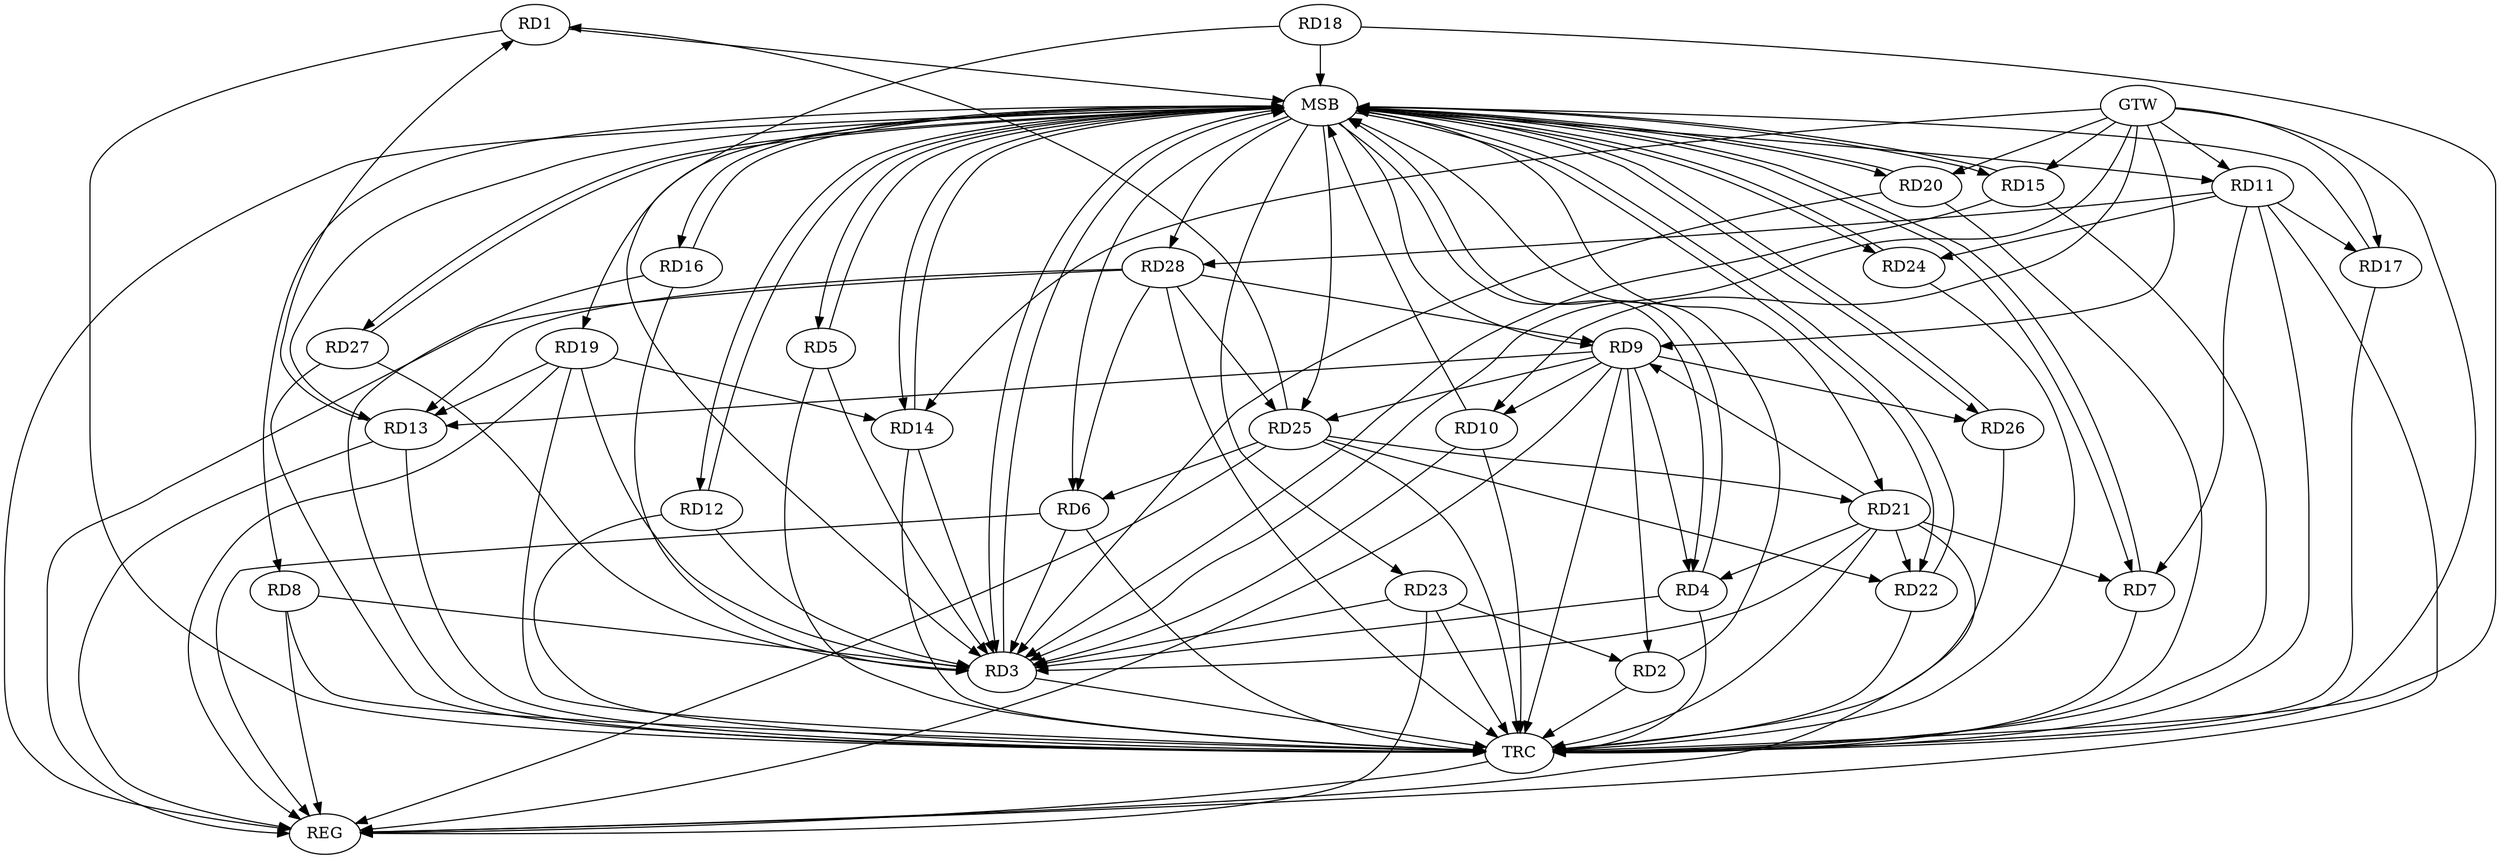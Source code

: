 strict digraph G {
  RD1 [ label="RD1" ];
  RD2 [ label="RD2" ];
  RD3 [ label="RD3" ];
  RD4 [ label="RD4" ];
  RD5 [ label="RD5" ];
  RD6 [ label="RD6" ];
  RD7 [ label="RD7" ];
  RD8 [ label="RD8" ];
  RD9 [ label="RD9" ];
  RD10 [ label="RD10" ];
  RD11 [ label="RD11" ];
  RD12 [ label="RD12" ];
  RD13 [ label="RD13" ];
  RD14 [ label="RD14" ];
  RD15 [ label="RD15" ];
  RD16 [ label="RD16" ];
  RD17 [ label="RD17" ];
  RD18 [ label="RD18" ];
  RD19 [ label="RD19" ];
  RD20 [ label="RD20" ];
  RD21 [ label="RD21" ];
  RD22 [ label="RD22" ];
  RD23 [ label="RD23" ];
  RD24 [ label="RD24" ];
  RD25 [ label="RD25" ];
  RD26 [ label="RD26" ];
  RD27 [ label="RD27" ];
  RD28 [ label="RD28" ];
  GTW [ label="GTW" ];
  REG [ label="REG" ];
  MSB [ label="MSB" ];
  TRC [ label="TRC" ];
  RD13 -> RD1;
  RD25 -> RD1;
  RD9 -> RD2;
  RD23 -> RD2;
  RD6 -> RD3;
  RD21 -> RD3;
  RD9 -> RD4;
  RD21 -> RD4;
  RD25 -> RD6;
  RD28 -> RD6;
  RD11 -> RD7;
  RD21 -> RD7;
  RD9 -> RD10;
  RD9 -> RD13;
  RD21 -> RD9;
  RD9 -> RD25;
  RD9 -> RD26;
  RD28 -> RD9;
  RD11 -> RD17;
  RD11 -> RD24;
  RD11 -> RD28;
  RD19 -> RD13;
  RD28 -> RD13;
  RD19 -> RD14;
  RD21 -> RD22;
  RD25 -> RD21;
  RD25 -> RD22;
  RD28 -> RD25;
  GTW -> RD3;
  GTW -> RD9;
  GTW -> RD17;
  GTW -> RD14;
  GTW -> RD15;
  GTW -> RD11;
  GTW -> RD10;
  GTW -> RD20;
  RD6 -> REG;
  RD8 -> REG;
  RD9 -> REG;
  RD11 -> REG;
  RD13 -> REG;
  RD19 -> REG;
  RD21 -> REG;
  RD23 -> REG;
  RD25 -> REG;
  RD28 -> REG;
  RD1 -> MSB;
  MSB -> RD6;
  MSB -> RD14;
  MSB -> RD28;
  MSB -> REG;
  RD2 -> MSB;
  MSB -> RD12;
  MSB -> RD13;
  MSB -> RD20;
  RD3 -> MSB;
  MSB -> RD25;
  RD4 -> MSB;
  MSB -> RD15;
  RD5 -> MSB;
  MSB -> RD19;
  RD7 -> MSB;
  RD10 -> MSB;
  MSB -> RD4;
  MSB -> RD9;
  RD12 -> MSB;
  MSB -> RD7;
  MSB -> RD23;
  MSB -> RD24;
  RD14 -> MSB;
  MSB -> RD3;
  MSB -> RD11;
  MSB -> RD26;
  RD15 -> MSB;
  RD16 -> MSB;
  RD17 -> MSB;
  MSB -> RD22;
  RD18 -> MSB;
  MSB -> RD5;
  RD20 -> MSB;
  MSB -> RD21;
  RD22 -> MSB;
  RD24 -> MSB;
  MSB -> RD27;
  RD26 -> MSB;
  MSB -> RD16;
  RD27 -> MSB;
  MSB -> RD8;
  RD1 -> TRC;
  RD2 -> TRC;
  RD3 -> TRC;
  RD4 -> TRC;
  RD5 -> TRC;
  RD6 -> TRC;
  RD7 -> TRC;
  RD8 -> TRC;
  RD9 -> TRC;
  RD10 -> TRC;
  RD11 -> TRC;
  RD12 -> TRC;
  RD13 -> TRC;
  RD14 -> TRC;
  RD15 -> TRC;
  RD16 -> TRC;
  RD17 -> TRC;
  RD18 -> TRC;
  RD19 -> TRC;
  RD20 -> TRC;
  RD21 -> TRC;
  RD22 -> TRC;
  RD23 -> TRC;
  RD24 -> TRC;
  RD25 -> TRC;
  RD26 -> TRC;
  RD27 -> TRC;
  RD28 -> TRC;
  GTW -> TRC;
  TRC -> REG;
  RD18 -> RD3;
  RD19 -> RD3;
  RD12 -> RD3;
  RD5 -> RD3;
  RD15 -> RD3;
  RD20 -> RD3;
  RD16 -> RD3;
  RD8 -> RD3;
  RD14 -> RD3;
  RD27 -> RD3;
  RD4 -> RD3;
  RD23 -> RD3;
  RD10 -> RD3;
}
